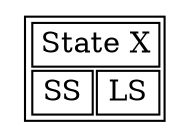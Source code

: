 digraph msm1{
  zw [shape=plaintext label=<<TABLE BGCOLOR="white"> <tr> 
        <td colspan="2">State X</td> 
      </tr> <tr> 
        <td>SS</td>
        <td>LS</td>  
      </tr> </TABLE>>
    ]
}
